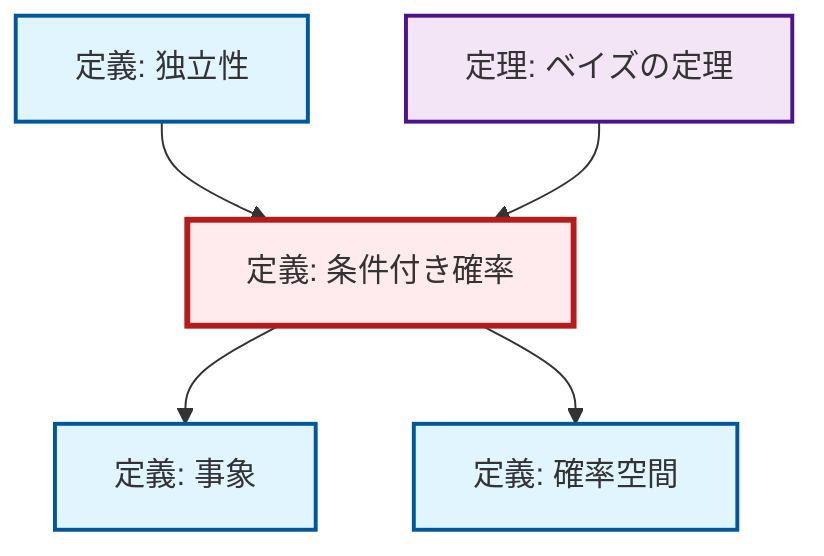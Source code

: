 graph TD
    classDef definition fill:#e1f5fe,stroke:#01579b,stroke-width:2px
    classDef theorem fill:#f3e5f5,stroke:#4a148c,stroke-width:2px
    classDef axiom fill:#fff3e0,stroke:#e65100,stroke-width:2px
    classDef example fill:#e8f5e9,stroke:#1b5e20,stroke-width:2px
    classDef current fill:#ffebee,stroke:#b71c1c,stroke-width:3px
    def-probability-space["定義: 確率空間"]:::definition
    def-conditional-probability["定義: 条件付き確率"]:::definition
    def-independence["定義: 独立性"]:::definition
    thm-bayes["定理: ベイズの定理"]:::theorem
    def-event["定義: 事象"]:::definition
    def-independence --> def-conditional-probability
    def-conditional-probability --> def-event
    def-conditional-probability --> def-probability-space
    thm-bayes --> def-conditional-probability
    class def-conditional-probability current